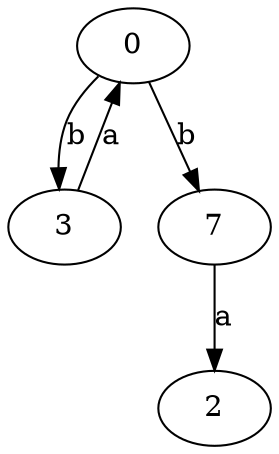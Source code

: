 strict digraph  {
0;
2;
3;
7;
0 -> 3  [label=b];
0 -> 7  [label=b];
3 -> 0  [label=a];
7 -> 2  [label=a];
}
